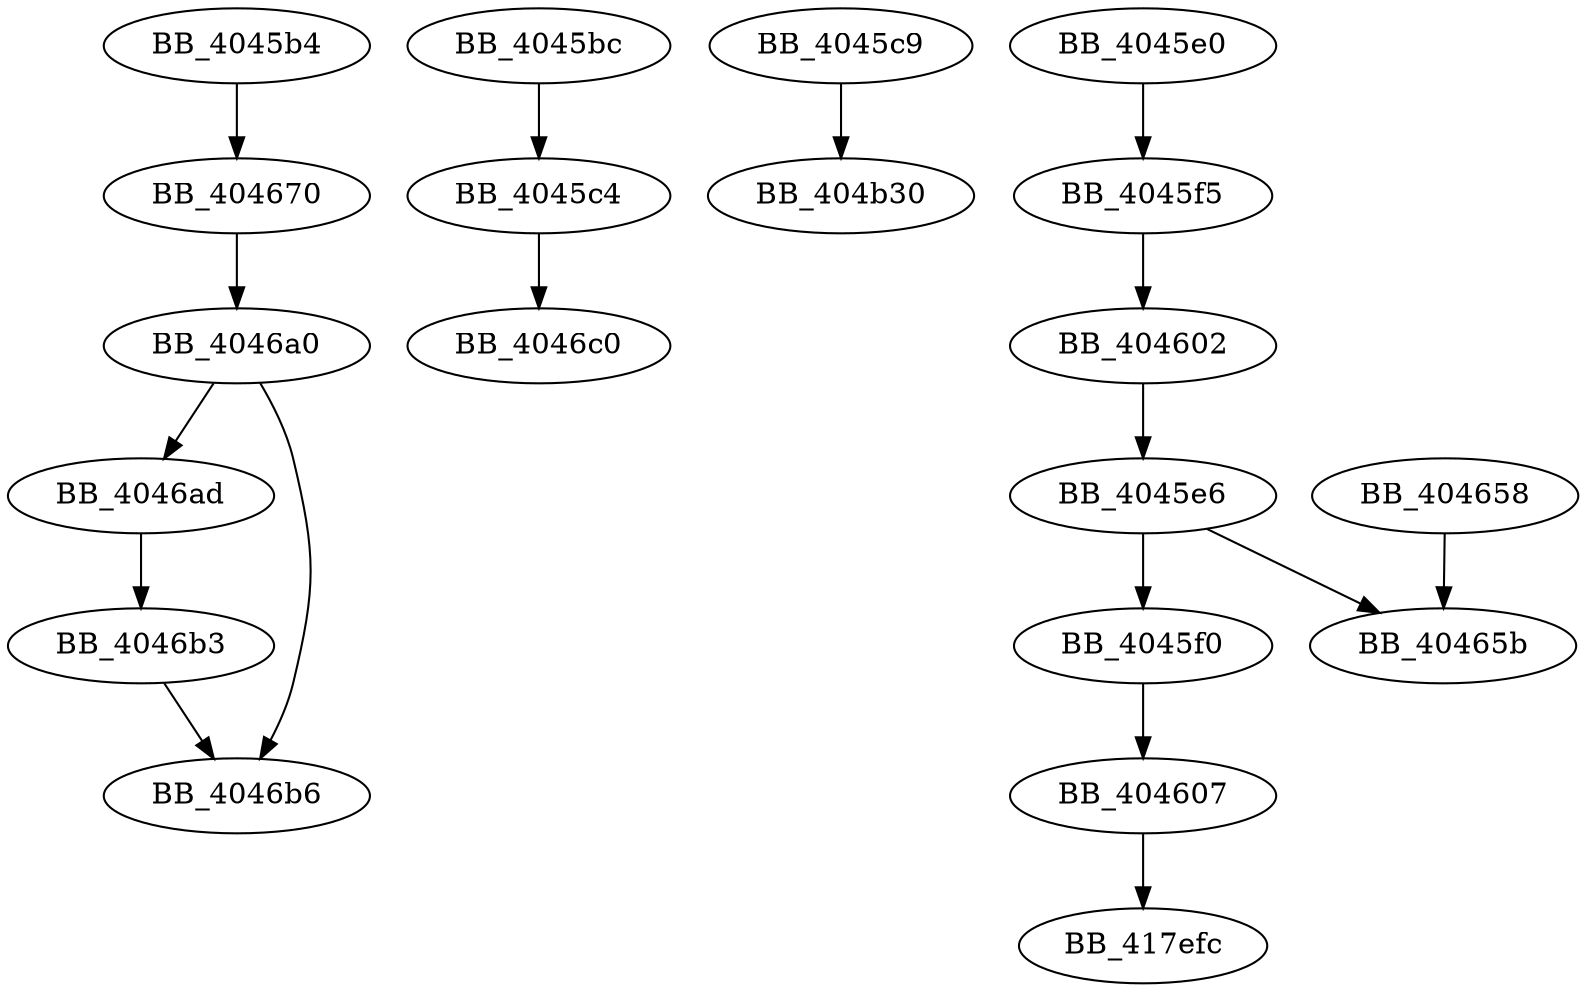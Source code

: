 DiGraph sub_4045B4{
BB_4045b4->BB_404670
BB_4045bc->BB_4045c4
BB_4045c4->BB_4046c0
BB_4045c9->BB_404b30
BB_4045e0->BB_4045f5
BB_4045e6->BB_4045f0
BB_4045e6->BB_40465b
BB_4045f0->BB_404607
BB_4045f5->BB_404602
BB_404602->BB_4045e6
BB_404607->BB_417efc
BB_404658->BB_40465b
BB_404670->BB_4046a0
BB_4046a0->BB_4046ad
BB_4046a0->BB_4046b6
BB_4046ad->BB_4046b3
BB_4046b3->BB_4046b6
}
